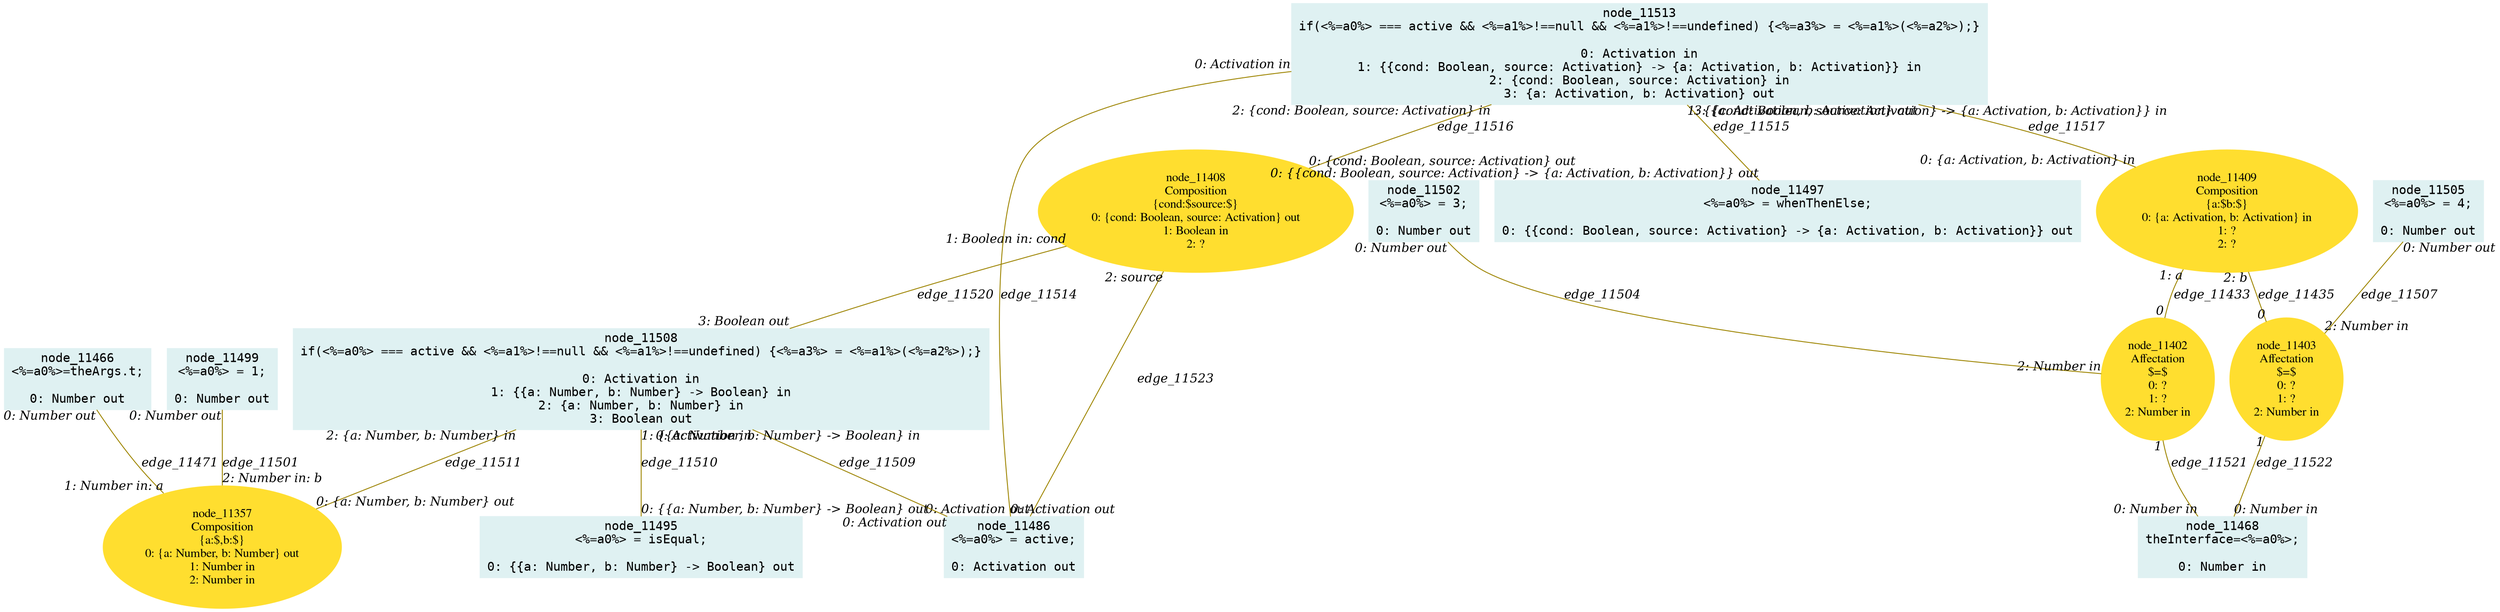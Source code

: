 digraph g{node_11357 [shape="ellipse", style="filled", color="#ffde2f", fontname="Times", label="node_11357
Composition
{a:$,b:$}
0: {a: Number, b: Number} out
1: Number in
2: Number in" ]
node_11402 [shape="ellipse", style="filled", color="#ffde2f", fontname="Times", label="node_11402
Affectation
$=$
0: ?
1: ?
2: Number in" ]
node_11403 [shape="ellipse", style="filled", color="#ffde2f", fontname="Times", label="node_11403
Affectation
$=$
0: ?
1: ?
2: Number in" ]
node_11408 [shape="ellipse", style="filled", color="#ffde2f", fontname="Times", label="node_11408
Composition
{cond:$source:$}
0: {cond: Boolean, source: Activation} out
1: Boolean in
2: ?" ]
node_11409 [shape="ellipse", style="filled", color="#ffde2f", fontname="Times", label="node_11409
Composition
{a:$b:$}
0: {a: Activation, b: Activation} in
1: ?
2: ?" ]
node_11466 [shape="box", style="filled", color="#dff1f2", fontname="Courier", label="node_11466
<%=a0%>=theArgs.t;

0: Number out" ]
node_11468 [shape="box", style="filled", color="#dff1f2", fontname="Courier", label="node_11468
theInterface=<%=a0%>;

0: Number in" ]
node_11486 [shape="box", style="filled", color="#dff1f2", fontname="Courier", label="node_11486
<%=a0%> = active;

0: Activation out" ]
node_11495 [shape="box", style="filled", color="#dff1f2", fontname="Courier", label="node_11495
<%=a0%> = isEqual;

0: {{a: Number, b: Number} -> Boolean} out" ]
node_11497 [shape="box", style="filled", color="#dff1f2", fontname="Courier", label="node_11497
<%=a0%> = whenThenElse;

0: {{cond: Boolean, source: Activation} -> {a: Activation, b: Activation}} out" ]
node_11499 [shape="box", style="filled", color="#dff1f2", fontname="Courier", label="node_11499
<%=a0%> = 1;

0: Number out" ]
node_11502 [shape="box", style="filled", color="#dff1f2", fontname="Courier", label="node_11502
<%=a0%> = 3;

0: Number out" ]
node_11505 [shape="box", style="filled", color="#dff1f2", fontname="Courier", label="node_11505
<%=a0%> = 4;

0: Number out" ]
node_11508 [shape="box", style="filled", color="#dff1f2", fontname="Courier", label="node_11508
if(<%=a0%> === active && <%=a1%>!==null && <%=a1%>!==undefined) {<%=a3%> = <%=a1%>(<%=a2%>);}

0: Activation in
1: {{a: Number, b: Number} -> Boolean} in
2: {a: Number, b: Number} in
3: Boolean out" ]
node_11513 [shape="box", style="filled", color="#dff1f2", fontname="Courier", label="node_11513
if(<%=a0%> === active && <%=a1%>!==null && <%=a1%>!==undefined) {<%=a3%> = <%=a1%>(<%=a2%>);}

0: Activation in
1: {{cond: Boolean, source: Activation} -> {a: Activation, b: Activation}} in
2: {cond: Boolean, source: Activation} in
3: {a: Activation, b: Activation} out" ]
node_11409 -> node_11402 [dir=none, arrowHead=none, fontname="Times-Italic", arrowsize=1, color="#9d8400", label="edge_11433",  headlabel="0", taillabel="1: a" ]
node_11409 -> node_11403 [dir=none, arrowHead=none, fontname="Times-Italic", arrowsize=1, color="#9d8400", label="edge_11435",  headlabel="0", taillabel="2: b" ]
node_11466 -> node_11357 [dir=none, arrowHead=none, fontname="Times-Italic", arrowsize=1, color="#9d8400", label="edge_11471",  headlabel="1: Number in: a", taillabel="0: Number out" ]
node_11499 -> node_11357 [dir=none, arrowHead=none, fontname="Times-Italic", arrowsize=1, color="#9d8400", label="edge_11501",  headlabel="2: Number in: b", taillabel="0: Number out" ]
node_11502 -> node_11402 [dir=none, arrowHead=none, fontname="Times-Italic", arrowsize=1, color="#9d8400", label="edge_11504",  headlabel="2: Number in", taillabel="0: Number out" ]
node_11505 -> node_11403 [dir=none, arrowHead=none, fontname="Times-Italic", arrowsize=1, color="#9d8400", label="edge_11507",  headlabel="2: Number in", taillabel="0: Number out" ]
node_11508 -> node_11486 [dir=none, arrowHead=none, fontname="Times-Italic", arrowsize=1, color="#9d8400", label="edge_11509",  headlabel="0: Activation out", taillabel="0: Activation in" ]
node_11508 -> node_11495 [dir=none, arrowHead=none, fontname="Times-Italic", arrowsize=1, color="#9d8400", label="edge_11510",  headlabel="0: {{a: Number, b: Number} -> Boolean} out", taillabel="1: {{a: Number, b: Number} -> Boolean} in" ]
node_11508 -> node_11357 [dir=none, arrowHead=none, fontname="Times-Italic", arrowsize=1, color="#9d8400", label="edge_11511",  headlabel="0: {a: Number, b: Number} out", taillabel="2: {a: Number, b: Number} in" ]
node_11513 -> node_11486 [dir=none, arrowHead=none, fontname="Times-Italic", arrowsize=1, color="#9d8400", label="edge_11514",  headlabel="0: Activation out", taillabel="0: Activation in" ]
node_11513 -> node_11497 [dir=none, arrowHead=none, fontname="Times-Italic", arrowsize=1, color="#9d8400", label="edge_11515",  headlabel="0: {{cond: Boolean, source: Activation} -> {a: Activation, b: Activation}} out", taillabel="1: {{cond: Boolean, source: Activation} -> {a: Activation, b: Activation}} in" ]
node_11513 -> node_11408 [dir=none, arrowHead=none, fontname="Times-Italic", arrowsize=1, color="#9d8400", label="edge_11516",  headlabel="0: {cond: Boolean, source: Activation} out", taillabel="2: {cond: Boolean, source: Activation} in" ]
node_11513 -> node_11409 [dir=none, arrowHead=none, fontname="Times-Italic", arrowsize=1, color="#9d8400", label="edge_11517",  headlabel="0: {a: Activation, b: Activation} in", taillabel="3: {a: Activation, b: Activation} out" ]
node_11408 -> node_11508 [dir=none, arrowHead=none, fontname="Times-Italic", arrowsize=1, color="#9d8400", label="edge_11520",  headlabel="3: Boolean out", taillabel="1: Boolean in: cond" ]
node_11402 -> node_11468 [dir=none, arrowHead=none, fontname="Times-Italic", arrowsize=1, color="#9d8400", label="edge_11521",  headlabel="0: Number in", taillabel="1" ]
node_11403 -> node_11468 [dir=none, arrowHead=none, fontname="Times-Italic", arrowsize=1, color="#9d8400", label="edge_11522",  headlabel="0: Number in", taillabel="1" ]
node_11408 -> node_11486 [dir=none, arrowHead=none, fontname="Times-Italic", arrowsize=1, color="#9d8400", label="edge_11523",  headlabel="0: Activation out", taillabel="2: source" ]
}